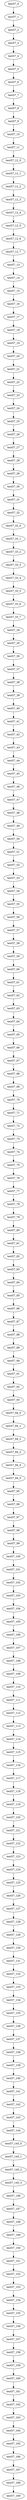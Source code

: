 digraph G {
test57_0->test57_1;
test57_1->test57_2;
test57_2->test57_3;
test57_3->test57_4;
test57_4->test57_5;
test57_5->test57_6;
test57_6->test57_7;
test57_7->test57_8;
test57_8->test57_9;
test57_9->test57_10;
test57_10->test57_11;
test57_11->test57_12_0;
test57_12_0->test57_12_1;
test57_12_1->test57_12_2;
test57_12_2->test57_12_3;
test57_12_3->test57_12_4;
test57_12_4->test57_12_5;
test57_12_5->test57_12_6;
test57_12_6->test57_12_7;
test57_12_7->test57_13;
test57_13->test57_14;
test57_14->test57_15;
test57_15->test57_16;
test57_16->test57_17;
test57_17->test57_18;
test57_18->test57_19;
test57_19->test57_20;
test57_20->test57_21;
test57_21->test57_22;
test57_22->test57_23;
test57_23->test57_24;
test57_24->test57_25;
test57_25->test57_26;
test57_26->test57_27;
test57_27->test57_28;
test57_28->test57_29;
test57_29->test57_30;
test57_30->test57_31;
test57_31->test57_32;
test57_32->test57_33_0;
test57_33_0->test57_33_1;
test57_33_1->test57_33_2;
test57_33_2->test57_33_3;
test57_33_3->test57_33_4;
test57_33_4->test57_33_5;
test57_33_5->test57_33_6;
test57_33_6->test57_33_7;
test57_33_7->test57_34;
test57_34->test57_35;
test57_35->test57_36;
test57_36->test57_37;
test57_37->test57_38;
test57_38->test57_39;
test57_39->test57_40;
test57_40->test57_41;
test57_41->test57_42;
test57_42->test57_43;
test57_43->test57_44;
test57_44->test57_45;
test57_45->test57_46;
test57_46->test57_47;
test57_47->test57_48;
test57_48->test57_49;
test57_49->test57_50;
test57_50->test57_51;
test57_51->test57_52;
test57_52->test57_53;
test57_53->test57_54;
test57_54->test57_55;
test57_55->test57_56;
test57_56->test57_57;
test57_57->test57_58;
test57_58->test57_59;
test57_59->test57_60;
test57_60->test57_61;
test57_61->test57_62;
test57_62->test57_63;
test57_63->test57_64;
test57_64->test57_65;
test57_65->test57_66;
test57_66->test57_67;
test57_67->test57_68;
test57_68->test57_69;
test57_69->test57_70;
test57_70->test57_71;
test57_71->test57_72;
test57_72->test57_73;
test57_73->test57_74;
test57_74->test57_75;
test57_75->test57_76;
test57_76->test57_77;
test57_77->test57_78;
test57_78->test57_79;
test57_79->test57_80;
test57_80->test57_81;
test57_81->test57_82;
test57_82->test57_83;
test57_83->test57_84;
test57_84->test57_85;
test57_85->test57_86;
test57_86->test57_87;
test57_87->test57_88;
test57_88->test57_89;
test57_89->test57_90;
test57_90->test57_91;
test57_91->test57_92;
test57_92->test57_93;
test57_93->test57_94_0;
test57_94_0->test57_94_1;
test57_94_1->test57_94_2;
test57_94_2->test57_94_3;
test57_94_3->test57_94_4;
test57_94_4->test57_94_5;
test57_94_5->test57_95;
test57_95->test57_96;
test57_96->test57_97;
test57_97->test57_98;
test57_98->test57_99;
test57_99->test57_100;
test57_100->test57_101;
test57_101->test57_102;
test57_102->test57_103;
test57_103->test57_104;
test57_104->test57_105;
test57_105->test57_106;
test57_106->test57_107;
test57_107->test57_108;
test57_108->test57_109;
test57_109->test57_110;
test57_110->test57_111;
test57_111->test57_112;
test57_112->test57_113;
test57_113->test57_114;
test57_114->test57_115;
test57_115->test57_116;
test57_116->test57_117;
test57_117->test57_118;
test57_118->test57_119;
test57_119->test57_120;
test57_120->test57_121;
test57_121->test57_122;
test57_122->test57_123;
test57_123->test57_124;
test57_124->test57_125;
test57_125->test57_126;
test57_126->test57_127;
test57_127->test57_128;
test57_128->test57_129;
test57_129->test57_130;
test57_130->test57_131;
test57_131->test57_132;
test57_132->test57_133;
test57_133->test57_134;
test57_134->test57_135;
test57_135->test57_136;
test57_136->test57_137;
test57_137->test57_138;
test57_138->test57_139;
test57_139->test57_140;
test57_140->test57_141;
test57_141->test57_142;
test57_142->test57_143;
test57_143->test57_144;
test57_144->test57_145_0;
test57_145_0->test57_145_1;
test57_145_1->test57_145_2;
test57_145_2->test57_145_3;
test57_145_3->test57_146;
test57_146->test57_147;
test57_147->test57_148;
test57_148->test57_149;
test57_149->test57_150;
test57_150->test57_151;
test57_151->test57_152;
test57_152->test57_153;
test57_153->test57_154;
test57_154->test57_155;
test57_155->test57_156;
test57_156->test57_157;
test57_157->test57_158;
test57_158->test57_159;
test57_159->test57_160;
test57_160->test57_161;
test57_161->test57_162;
test57_162->test57_163;
test57_163->test57_164;
test57_164->test57_165;
test57_165->test57_166;
test57_166->test57_167;
test57_167->test57_168;
test57_168->test57_169;

}
